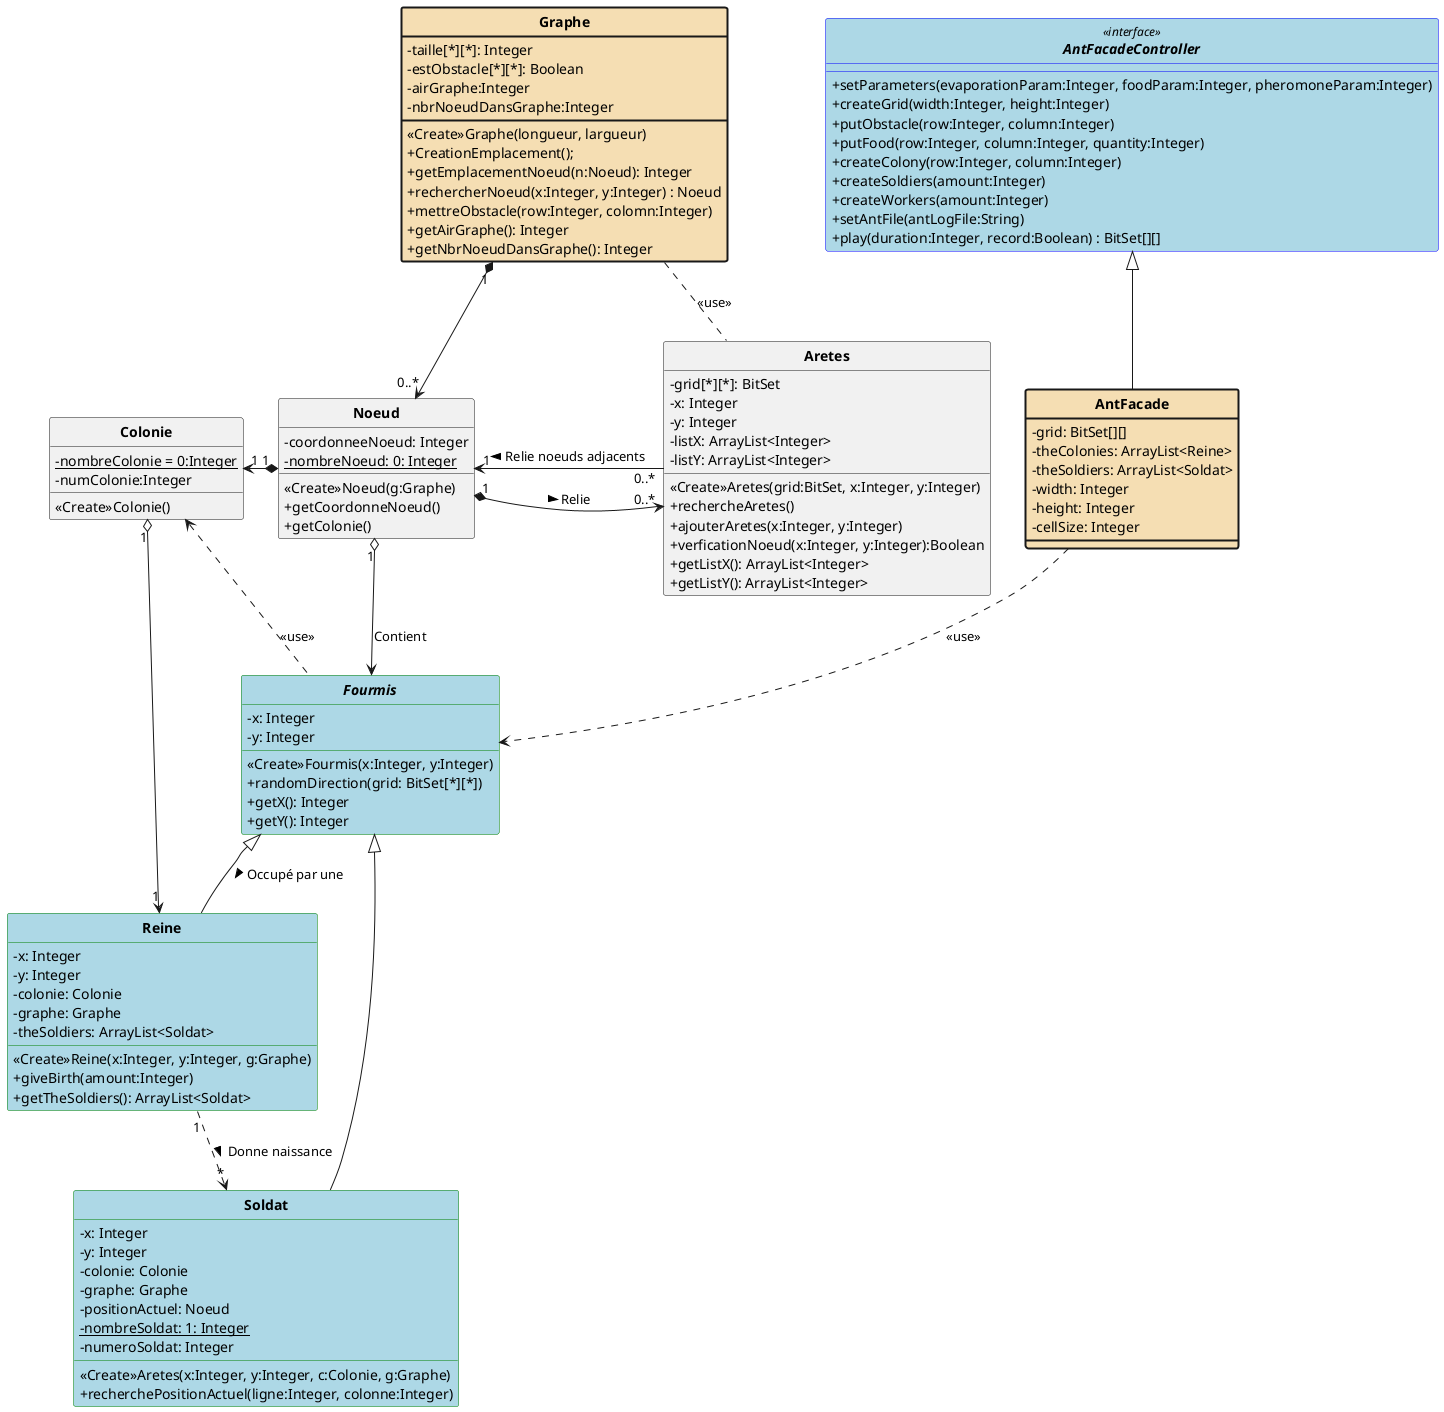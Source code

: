 @startuml
'https://plantuml.com/class-diagram

skinparam style strictuml
skinparam classAttributeIconSize 0
skinparam classFontStyle Bold
hide enum methods


interface AntFacadeController <<interface>> #lightblue;line:blue {
    +setParameters(evaporationParam:Integer, foodParam:Integer, pheromoneParam:Integer)
    +createGrid(width:Integer, height:Integer)
    +putObstacle(row:Integer, column:Integer)
    +putFood(row:Integer, column:Integer, quantity:Integer)
    +createColony(row:Integer, column:Integer)
    +createSoldiers(amount:Integer)
    +createWorkers(amount:Integer)
    +setAntFile(antLogFile:String)
    +play(duration:Integer, record:Boolean) : BitSet[][]
}

class Graphe #back:Wheat;line.bold {
    -taille[*][*]: Integer
    -estObstacle[*][*]: Boolean
    -airGraphe:Integer
    -nbrNoeudDansGraphe:Integer

    <<Create>>Graphe(longueur, largueur)
    +CreationEmplacement();
    +getEmplacementNoeud(n:Noeud): Integer
    +rechercherNoeud(x:Integer, y:Integer) : Noeud
    +mettreObstacle(row:Integer, colomn:Integer)
    +getAirGraphe(): Integer
    +getNbrNoeudDansGraphe(): Integer
}

class Colonie {
    -{static} nombreColonie = 0:Integer
    -numColonie:Integer
    <<Create>>Colonie()
}

class Noeud{
    -coordonneeNoeud: Integer
    -{static} nombreNoeud: 0: Integer

    <<Create>>Noeud(g:Graphe)
    +getCoordonneNoeud()
    +getColonie()
}

class AntFacade #back:Wheat;line.bold {
    -grid: BitSet[][]
    -theColonies: ArrayList<Reine>
    -theSoldiers: ArrayList<Soldat>
    -width: Integer
    -height: Integer
    -cellSize: Integer
}

class Aretes {
    -grid[*][*]: BitSet
    -x: Integer
    -y: Integer
    -listX: ArrayList<Integer>
    -listY: ArrayList<Integer>

    <<Create>>Aretes(grid:BitSet, x:Integer, y:Integer)
    +rechercheAretes()
    +ajouterAretes(x:Integer, y:Integer)
    +verficationNoeud(x:Integer, y:Integer):Boolean
    +getListX(): ArrayList<Integer>
    +getListY(): ArrayList<Integer>
}

abstract class Fourmis #lightblue;line:green {
    -x: Integer
    -y: Integer

    <<Create>>Fourmis(x:Integer, y:Integer)
    +randomDirection(grid: BitSet[*][*])
    +getX(): Integer
    +getY(): Integer
}

class Reine #lightblue;line:green {
    -x: Integer
    -y: Integer
    -colonie: Colonie
    -graphe: Graphe
    -theSoldiers: ArrayList<Soldat>

    <<Create>>Reine(x:Integer, y:Integer, g:Graphe)
    +giveBirth(amount:Integer)
    +getTheSoldiers(): ArrayList<Soldat>
}

class Soldat #lightblue;line:green {
    -x: Integer
    -y: Integer
    -colonie: Colonie
    -graphe: Graphe
    -positionActuel: Noeud
    -{static} nombreSoldat: 1: Integer
    -numeroSoldat: Integer

    <<Create>>Aretes(x:Integer, y:Integer, c:Colonie, g:Graphe)
    +recherchePositionActuel(ligne:Integer, colonne:Integer)
}

AntFacadeController <|-- AntFacade
AntFacade ..> Fourmis : <<use>>

Graphe "1" *--> "0..*" Noeud

Noeud "\n1" *-> "0..*" Aretes : \n Relie  >
Aretes "0..*" -> "1" Noeud : Relie noeuds adjacents >

Graphe .. Aretes : <<use>>
Noeud "1" *-left> "1" Colonie
Colonie <.. Fourmis : <<use>>
Reine "1" <-lefto "1" Colonie
Noeud "1" o--> Fourmis : Contient
Fourmis <|-- Reine : Occupé par une >
Fourmis <|-- Soldat
Reine "1" ..> "*" Soldat : Donne naissance >

@enduml